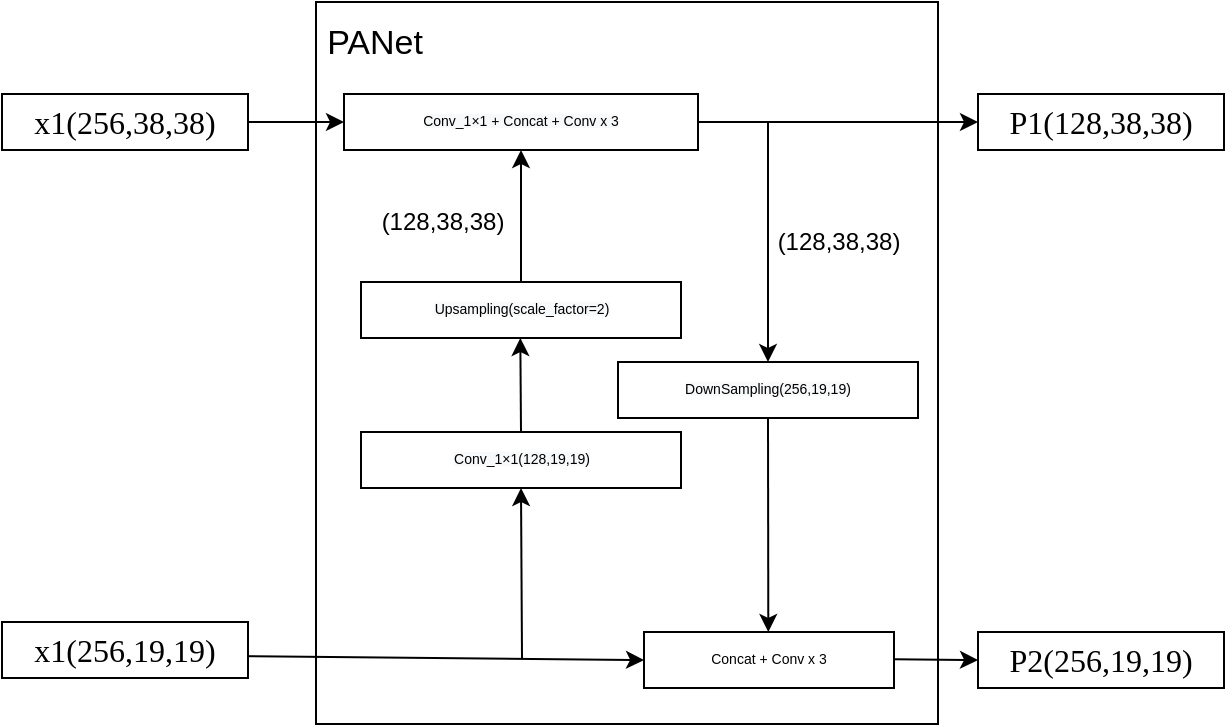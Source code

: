<mxfile version="14.4.8" type="github">
  <diagram id="uGe7ZHIYlFBGRhhSy0LT" name="第 1 页">
    <mxGraphModel dx="1185" dy="667" grid="1" gridSize="10" guides="1" tooltips="1" connect="1" arrows="1" fold="1" page="1" pageScale="1" pageWidth="827" pageHeight="1169" math="0" shadow="0">
      <root>
        <mxCell id="0" />
        <mxCell id="1" parent="0" />
        <mxCell id="7S_qbHoeymjwng5Tj9s8-1" value="" style="rounded=0;whiteSpace=wrap;html=1;strokeWidth=1;fontSize=7;" vertex="1" parent="1">
          <mxGeometry x="329" y="270" width="311" height="361" as="geometry" />
        </mxCell>
        <mxCell id="7S_qbHoeymjwng5Tj9s8-2" value="&lt;font face=&quot;helvetica&quot;&gt;Concat + Conv x 3&lt;/font&gt;" style="rounded=0;whiteSpace=wrap;html=1;strokeWidth=1;fontSize=7;" vertex="1" parent="1">
          <mxGeometry x="493" y="585" width="125" height="28" as="geometry" />
        </mxCell>
        <mxCell id="7S_qbHoeymjwng5Tj9s8-3" value="" style="endArrow=classic;html=1;fontSize=7;entryX=0;entryY=0.5;entryDx=0;entryDy=0;exitX=1;exitY=0.5;exitDx=0;exitDy=0;" edge="1" parent="1" source="7S_qbHoeymjwng5Tj9s8-7" target="7S_qbHoeymjwng5Tj9s8-44">
          <mxGeometry width="50" height="50" relative="1" as="geometry">
            <mxPoint x="499" y="330" as="sourcePoint" />
            <mxPoint x="594" y="329.0" as="targetPoint" />
          </mxGeometry>
        </mxCell>
        <mxCell id="7S_qbHoeymjwng5Tj9s8-4" value="&lt;font style=&quot;font-size: 17px&quot;&gt;PANet&lt;/font&gt;" style="text;html=1;resizable=0;autosize=1;align=center;verticalAlign=middle;points=[];fillColor=none;strokeColor=none;rounded=0;fontSize=7;" vertex="1" parent="1">
          <mxGeometry x="329" y="284" width="58" height="14" as="geometry" />
        </mxCell>
        <mxCell id="7S_qbHoeymjwng5Tj9s8-5" value="" style="endArrow=classic;html=1;fontSize=7;entryX=0.5;entryY=1;entryDx=0;entryDy=0;" edge="1" parent="1" target="7S_qbHoeymjwng5Tj9s8-46">
          <mxGeometry width="50" height="50" relative="1" as="geometry">
            <mxPoint x="432" y="598" as="sourcePoint" />
            <mxPoint x="406.272" y="372.392" as="targetPoint" />
          </mxGeometry>
        </mxCell>
        <mxCell id="7S_qbHoeymjwng5Tj9s8-6" value="&lt;span style=&quot;color: rgb(0 , 0 , 0) ; font-family: &amp;#34;helvetica&amp;#34; ; font-style: normal ; font-weight: 400 ; letter-spacing: normal ; text-align: center ; text-indent: 0px ; text-transform: none ; word-spacing: 0px ; background-color: rgb(248 , 249 , 250) ; display: inline ; float: none ; font-size: 7px&quot;&gt;&lt;font style=&quot;font-size: 7px&quot;&gt;Upsampling(scale_factor=2)&lt;/font&gt;&lt;/span&gt;" style="rounded=0;whiteSpace=wrap;html=1;strokeWidth=1;fontSize=7;" vertex="1" parent="1">
          <mxGeometry x="351.5" y="410" width="160" height="28" as="geometry" />
        </mxCell>
        <mxCell id="7S_qbHoeymjwng5Tj9s8-7" value="&lt;span style=&quot;color: rgb(0 , 0 , 0) ; font-family: &amp;#34;helvetica&amp;#34; ; font-style: normal ; font-weight: 400 ; letter-spacing: normal ; text-align: center ; text-indent: 0px ; text-transform: none ; word-spacing: 0px ; background-color: rgb(248 , 249 , 250) ; display: inline ; float: none ; font-size: 7px&quot;&gt;&lt;font style=&quot;font-size: 7px&quot;&gt;Conv_1×1 + Concat + Conv x 3&lt;/font&gt;&lt;/span&gt;" style="rounded=0;whiteSpace=wrap;html=1;strokeWidth=1;fontSize=7;" vertex="1" parent="1">
          <mxGeometry x="343" y="316" width="177" height="28" as="geometry" />
        </mxCell>
        <mxCell id="7S_qbHoeymjwng5Tj9s8-8" value="&lt;span style=&quot;color: rgb(0 , 0 , 0) ; font-family: &amp;#34;helvetica&amp;#34; ; font-style: normal ; font-weight: 400 ; letter-spacing: normal ; text-align: center ; text-indent: 0px ; text-transform: none ; word-spacing: 0px ; background-color: rgb(248 , 249 , 250) ; display: inline ; float: none ; font-size: 7px&quot;&gt;&lt;font style=&quot;font-size: 7px&quot;&gt;DownSampling(256,19,19)&lt;/font&gt;&lt;/span&gt;" style="rounded=0;whiteSpace=wrap;html=1;strokeWidth=1;fontSize=7;" vertex="1" parent="1">
          <mxGeometry x="480" y="450" width="150" height="28" as="geometry" />
        </mxCell>
        <mxCell id="7S_qbHoeymjwng5Tj9s8-9" value="" style="endArrow=classic;html=1;entryX=0.5;entryY=0;entryDx=0;entryDy=0;" edge="1" parent="1" target="7S_qbHoeymjwng5Tj9s8-8">
          <mxGeometry width="50" height="50" relative="1" as="geometry">
            <mxPoint x="555" y="330" as="sourcePoint" />
            <mxPoint x="503" y="470" as="targetPoint" />
          </mxGeometry>
        </mxCell>
        <mxCell id="7S_qbHoeymjwng5Tj9s8-10" value="" style="endArrow=classic;html=1;" edge="1" parent="1">
          <mxGeometry width="50" height="50" relative="1" as="geometry">
            <mxPoint x="618" y="598.66" as="sourcePoint" />
            <mxPoint x="660" y="599" as="targetPoint" />
          </mxGeometry>
        </mxCell>
        <mxCell id="7S_qbHoeymjwng5Tj9s8-13" value="" style="endArrow=classic;html=1;fontSize=14;entryX=0.5;entryY=1;entryDx=0;entryDy=0;exitX=0.5;exitY=0;exitDx=0;exitDy=0;" edge="1" parent="1" source="7S_qbHoeymjwng5Tj9s8-6" target="7S_qbHoeymjwng5Tj9s8-7">
          <mxGeometry width="50" height="50" relative="1" as="geometry">
            <mxPoint x="405.26" y="414" as="sourcePoint" />
            <mxPoint x="405.26" y="350" as="targetPoint" />
          </mxGeometry>
        </mxCell>
        <mxCell id="7S_qbHoeymjwng5Tj9s8-14" value="" style="endArrow=classic;html=1;fontSize=14;exitX=0.5;exitY=1;exitDx=0;exitDy=0;" edge="1" parent="1" source="7S_qbHoeymjwng5Tj9s8-8">
          <mxGeometry width="50" height="50" relative="1" as="geometry">
            <mxPoint x="555.16" y="509" as="sourcePoint" />
            <mxPoint x="555.16" y="585" as="targetPoint" />
          </mxGeometry>
        </mxCell>
        <mxCell id="7S_qbHoeymjwng5Tj9s8-16" value="(128,38,38)" style="text;html=1;resizable=0;autosize=1;align=center;verticalAlign=middle;points=[];fillColor=none;strokeColor=none;rounded=0;" vertex="1" parent="1">
          <mxGeometry x="351.5" y="370" width="80" height="20" as="geometry" />
        </mxCell>
        <mxCell id="7S_qbHoeymjwng5Tj9s8-17" value="(128,38,38)" style="text;html=1;resizable=0;autosize=1;align=center;verticalAlign=middle;points=[];fillColor=none;strokeColor=none;rounded=0;" vertex="1" parent="1">
          <mxGeometry x="550" y="380" width="80" height="20" as="geometry" />
        </mxCell>
        <mxCell id="7S_qbHoeymjwng5Tj9s8-38" value="" style="endArrow=classic;html=1;entryX=0;entryY=0.5;entryDx=0;entryDy=0;exitX=1;exitY=0.5;exitDx=0;exitDy=0;" edge="1" parent="1" target="7S_qbHoeymjwng5Tj9s8-2">
          <mxGeometry width="50" height="50" relative="1" as="geometry">
            <mxPoint x="285" y="597" as="sourcePoint" />
            <mxPoint x="329" y="600" as="targetPoint" />
          </mxGeometry>
        </mxCell>
        <mxCell id="7S_qbHoeymjwng5Tj9s8-42" value="&lt;span style=&quot;font-family: &amp;#34;times new roman&amp;#34; ; font-size: 16px&quot;&gt;x1(256,38,38)&lt;/span&gt;" style="rounded=0;whiteSpace=wrap;html=1;strokeWidth=1;fontSize=7;" vertex="1" parent="1">
          <mxGeometry x="172" y="316" width="123" height="28" as="geometry" />
        </mxCell>
        <mxCell id="7S_qbHoeymjwng5Tj9s8-43" value="&lt;span style=&quot;font-family: &amp;#34;times new roman&amp;#34; ; font-size: 16px&quot;&gt;x1(256,19,19)&lt;/span&gt;" style="rounded=0;whiteSpace=wrap;html=1;strokeWidth=1;fontSize=7;" vertex="1" parent="1">
          <mxGeometry x="172" y="580" width="123" height="28" as="geometry" />
        </mxCell>
        <mxCell id="7S_qbHoeymjwng5Tj9s8-44" value="&lt;span style=&quot;font-family: &amp;#34;times new roman&amp;#34; ; font-size: 16px&quot;&gt;P1(128,38,38)&lt;/span&gt;" style="rounded=0;whiteSpace=wrap;html=1;strokeWidth=1;fontSize=7;" vertex="1" parent="1">
          <mxGeometry x="660" y="316" width="123" height="28" as="geometry" />
        </mxCell>
        <mxCell id="7S_qbHoeymjwng5Tj9s8-45" value="" style="endArrow=classic;html=1;exitX=1;exitY=0.5;exitDx=0;exitDy=0;" edge="1" parent="1" source="7S_qbHoeymjwng5Tj9s8-42" target="7S_qbHoeymjwng5Tj9s8-7">
          <mxGeometry width="50" height="50" relative="1" as="geometry">
            <mxPoint x="302" y="329.71" as="sourcePoint" />
            <mxPoint x="342" y="329.71" as="targetPoint" />
          </mxGeometry>
        </mxCell>
        <mxCell id="7S_qbHoeymjwng5Tj9s8-46" value="&lt;span style=&quot;color: rgb(0 , 0 , 0) ; font-family: &amp;#34;helvetica&amp;#34; ; font-style: normal ; font-weight: 400 ; letter-spacing: normal ; text-align: center ; text-indent: 0px ; text-transform: none ; word-spacing: 0px ; background-color: rgb(248 , 249 , 250) ; display: inline ; float: none ; font-size: 7px&quot;&gt;&lt;font style=&quot;font-size: 7px&quot;&gt;Conv_1×1(128,19,19)&lt;/font&gt;&lt;/span&gt;" style="rounded=0;whiteSpace=wrap;html=1;strokeWidth=1;fontSize=7;" vertex="1" parent="1">
          <mxGeometry x="351.5" y="485" width="160" height="28" as="geometry" />
        </mxCell>
        <mxCell id="7S_qbHoeymjwng5Tj9s8-47" value="" style="endArrow=classic;html=1;exitX=0.5;exitY=0;exitDx=0;exitDy=0;" edge="1" parent="1" source="7S_qbHoeymjwng5Tj9s8-46">
          <mxGeometry width="50" height="50" relative="1" as="geometry">
            <mxPoint x="431" y="480" as="sourcePoint" />
            <mxPoint x="431.16" y="438" as="targetPoint" />
          </mxGeometry>
        </mxCell>
        <mxCell id="7S_qbHoeymjwng5Tj9s8-48" value="&lt;span style=&quot;font-family: &amp;#34;times new roman&amp;#34; ; font-size: 16px&quot;&gt;P2(256,19,19)&lt;/span&gt;" style="rounded=0;whiteSpace=wrap;html=1;strokeWidth=1;fontSize=7;" vertex="1" parent="1">
          <mxGeometry x="660" y="585" width="123" height="28" as="geometry" />
        </mxCell>
      </root>
    </mxGraphModel>
  </diagram>
</mxfile>

